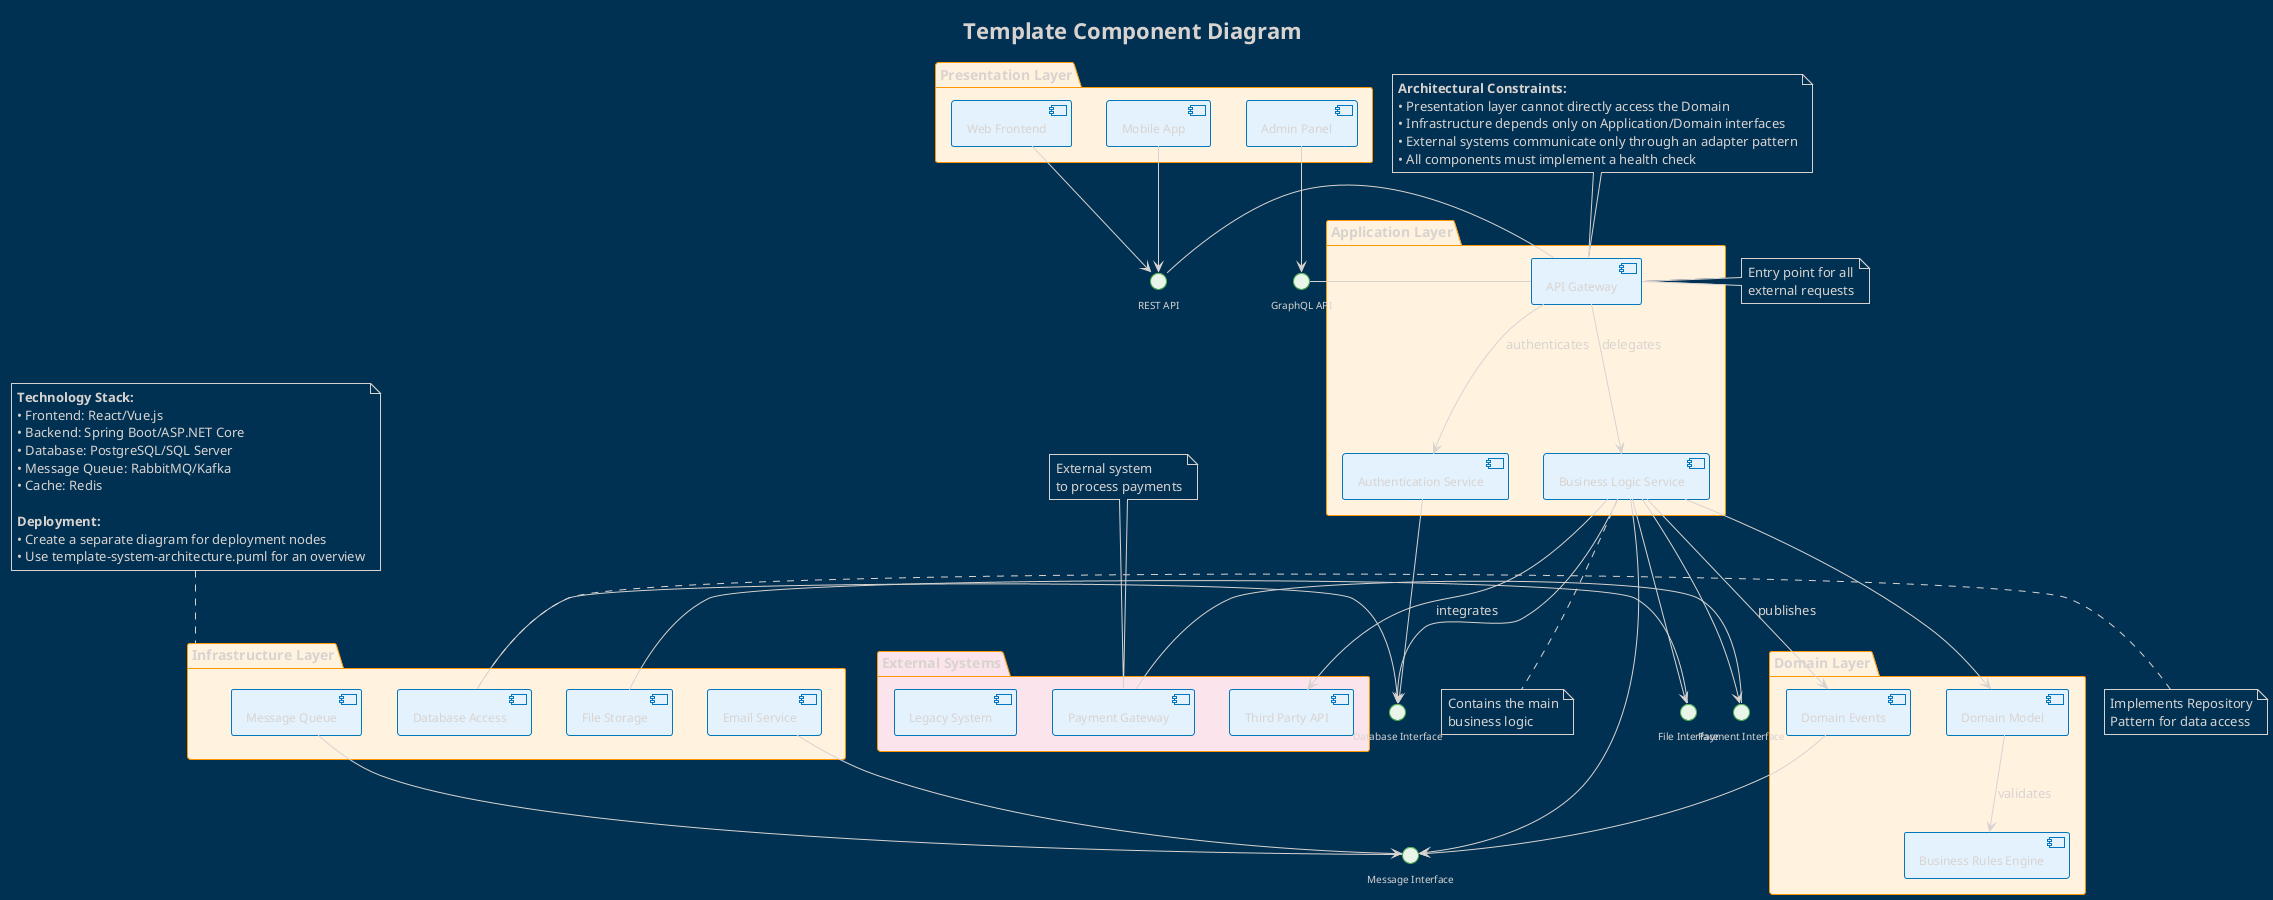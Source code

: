 @startuml Component-Diagram-Template
!theme blueprint
title Template Component Diagram

' ====================
' COMPONENT DIAGRAM TEMPLATE
' ====================
' 
' Purpose: To model the architecture and dependencies between components
' Domain: [INSERT DOMAIN - e.g., E-commerce, Banking, Healthcare]
' Last Updated: [DATE]
' Author: [NAME]
'
' Traceability:
' - Use Cases: [UC-XXX]
' - Requirements: [REQ-XXX]
' - User Stories: [US-XXX]

' Custom styling
!define COMPONENT_COLOR #E3F2FD
!define INTERFACE_COLOR #E8F5E8
!define PACKAGE_COLOR #FFF3E0
!define EXTERNAL_COLOR #FCE4EC

skinparam component {
  BackgroundColor COMPONENT_COLOR
  BorderColor #0277BD
  FontSize 12
}

skinparam interface {
  BackgroundColor INTERFACE_COLOR
  BorderColor #4CAF50
  FontSize 10
}

skinparam package {
  BackgroundColor PACKAGE_COLOR
  BorderColor #FF9800
  FontSize 14
}

' ====================
' PACKAGES/LAYERS
' ====================

package "Presentation Layer" as PresentationLayer PACKAGE_COLOR {
  component "Web Frontend" as WebUI
  component "Mobile App" as MobileApp
  component "Admin Panel" as AdminUI
}

package "Application Layer" as ApplicationLayer PACKAGE_COLOR {
  component "API Gateway" as APIGateway
  component "Authentication Service" as AuthService
  component "Business Logic Service" as BusinessService
}

package "Domain Layer" as DomainLayer PACKAGE_COLOR {
  component "Domain Model" as DomainModel
  component "Business Rules Engine" as BusinessRules
  component "Domain Events" as DomainEvents
}

package "Infrastructure Layer" as InfrastructureLayer PACKAGE_COLOR {
  component "Database Access" as DatabaseAccess
  component "File Storage" as FileStorage
  component "Message Queue" as MessageQueue
  component "Email Service" as EmailService
}

package "External Systems" as ExternalSystems EXTERNAL_COLOR {
  component "Payment Gateway" as PaymentGateway
  component "Third Party API" as ThirdPartyAPI
  component "Legacy System" as LegacySystem
}

' ====================
' INTERFACES
' ====================

interface "REST API" as RESTAPI
interface "GraphQL API" as GraphQLAPI
interface "Database Interface" as DatabaseInterface
interface "Message Interface" as MessageInterface
interface "File Interface" as FileInterface
interface "Payment Interface" as PaymentInterface

' ====================
' RELATIONSHIPS
' ====================

' Presentation to Application
WebUI --> RESTAPI
MobileApp --> RESTAPI
AdminUI --> GraphQLAPI

' API Gateway connections
RESTAPI - APIGateway
GraphQLAPI - APIGateway

' Application Layer connections
APIGateway --> AuthService : "authenticates"
APIGateway --> BusinessService : "delegates"
AuthService --> DatabaseInterface
BusinessService --> DomainModel

' Domain Layer connections
DomainModel --> BusinessRules : "validates"
BusinessService --> DomainEvents : "publishes"

' Infrastructure connections
DatabaseInterface - DatabaseAccess
MessageInterface - MessageQueue
FileInterface - FileStorage

' Business Service to Infrastructure
BusinessService --> DatabaseInterface
BusinessService --> MessageInterface
BusinessService --> FileInterface

' External integrations
PaymentInterface - PaymentGateway
BusinessService --> PaymentInterface
BusinessService --> ThirdPartyAPI : "integrates"

' Cross-cutting concerns
EmailService --> MessageInterface
DomainEvents --> MessageInterface

' ====================
' NOTES AND CONSTRAINTS
' ====================

note right of APIGateway : Entry point for all\nexternal requests

note bottom of BusinessService : Contains the main\nbusiness logic

note left of DatabaseAccess : Implements Repository\nPattern for data access

note top of PaymentGateway : External system\nto process payments

note as N1
  <b>Architectural Constraints:</b>
  • Presentation layer cannot directly access the Domain
  • Infrastructure depends only on Application/Domain interfaces
  • External systems communicate only through an adapter pattern
  • All components must implement a health check
end note

note as N2
  <b>Technology Stack:</b>
  • Frontend: React/Vue.js
  • Backend: Spring Boot/ASP.NET Core
  • Database: PostgreSQL/SQL Server
  • Message Queue: RabbitMQ/Kafka
  • Cache: Redis
  
  <b>Deployment:</b>
  • Create a separate diagram for deployment nodes
  • Use template-system-architecture.puml for an overview
end note

' Linking notes
N1 .. APIGateway
N2 .. InfrastructureLayer

@enduml

